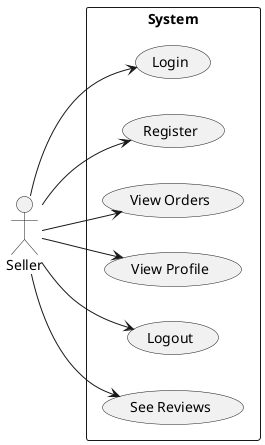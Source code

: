 @startuml seller
left to right direction
actor Seller
rectangle "System" as system {
  (Login)
  (Register)
  (View Orders)
  (View Profile)
  (Logout)
  (See Reviews)
  
}
Seller --> (Login)
Seller --> (Register)
Seller --> (View Orders)
Seller --> (View Profile)
Seller --> (Logout)
Seller --> (See Reviews)
@enduml